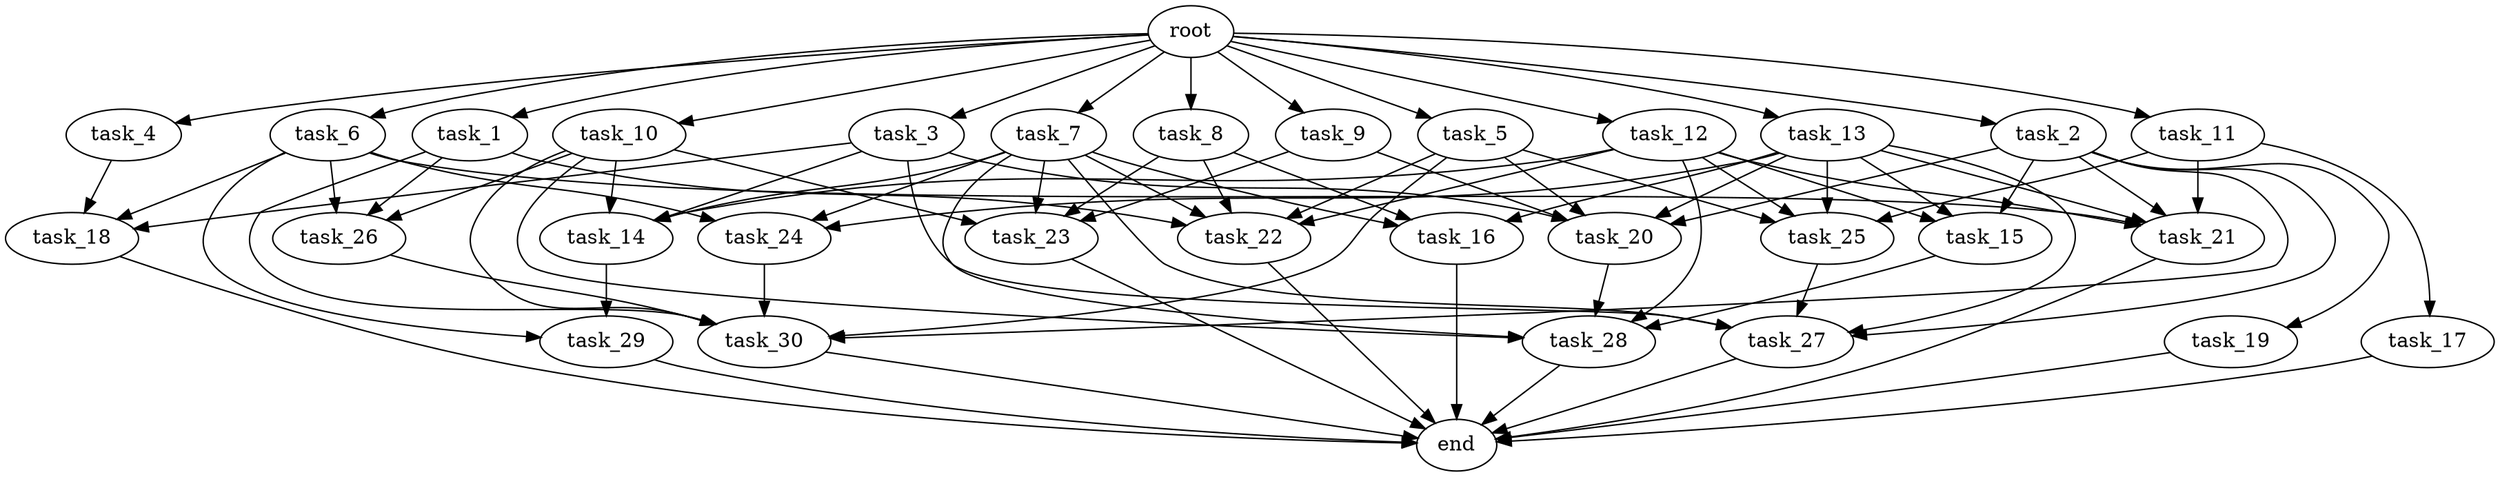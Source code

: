digraph G {
  root [size="0.000000e+00"];
  task_1 [size="3.733848e+10"];
  task_2 [size="9.369344e+10"];
  task_3 [size="5.231687e+10"];
  task_4 [size="8.193790e+10"];
  task_5 [size="2.191495e+10"];
  task_6 [size="3.511992e+10"];
  task_7 [size="4.080576e+10"];
  task_8 [size="7.515904e+10"];
  task_9 [size="1.065160e+10"];
  task_10 [size="6.405053e+10"];
  task_11 [size="4.537087e+10"];
  task_12 [size="8.343658e+10"];
  task_13 [size="8.952448e+10"];
  task_14 [size="1.884123e+10"];
  task_15 [size="6.960605e+07"];
  task_16 [size="7.936146e+10"];
  task_17 [size="5.045606e+10"];
  task_18 [size="1.078901e+10"];
  task_19 [size="1.444411e+10"];
  task_20 [size="7.229945e+09"];
  task_21 [size="9.501156e+10"];
  task_22 [size="2.419092e+10"];
  task_23 [size="4.061793e+10"];
  task_24 [size="8.252494e+10"];
  task_25 [size="5.420127e+10"];
  task_26 [size="9.667757e+09"];
  task_27 [size="8.145129e+10"];
  task_28 [size="2.360326e+09"];
  task_29 [size="3.119433e+09"];
  task_30 [size="1.211634e+10"];
  end [size="0.000000e+00"];

  root -> task_1 [size="1.000000e-12"];
  root -> task_2 [size="1.000000e-12"];
  root -> task_3 [size="1.000000e-12"];
  root -> task_4 [size="1.000000e-12"];
  root -> task_5 [size="1.000000e-12"];
  root -> task_6 [size="1.000000e-12"];
  root -> task_7 [size="1.000000e-12"];
  root -> task_8 [size="1.000000e-12"];
  root -> task_9 [size="1.000000e-12"];
  root -> task_10 [size="1.000000e-12"];
  root -> task_11 [size="1.000000e-12"];
  root -> task_12 [size="1.000000e-12"];
  root -> task_13 [size="1.000000e-12"];
  task_1 -> task_22 [size="4.838183e+07"];
  task_1 -> task_26 [size="3.222586e+07"];
  task_1 -> task_30 [size="2.019390e+07"];
  task_2 -> task_15 [size="2.320202e+05"];
  task_2 -> task_19 [size="1.444411e+08"];
  task_2 -> task_20 [size="1.445989e+07"];
  task_2 -> task_21 [size="1.900231e+08"];
  task_2 -> task_27 [size="1.629026e+08"];
  task_2 -> task_30 [size="2.019390e+07"];
  task_3 -> task_14 [size="4.710307e+07"];
  task_3 -> task_18 [size="3.596336e+07"];
  task_3 -> task_20 [size="1.445989e+07"];
  task_3 -> task_27 [size="1.629026e+08"];
  task_4 -> task_18 [size="3.596336e+07"];
  task_5 -> task_20 [size="1.445989e+07"];
  task_5 -> task_22 [size="4.838183e+07"];
  task_5 -> task_25 [size="1.355032e+08"];
  task_5 -> task_30 [size="2.019390e+07"];
  task_6 -> task_18 [size="3.596336e+07"];
  task_6 -> task_21 [size="1.900231e+08"];
  task_6 -> task_24 [size="2.750831e+08"];
  task_6 -> task_26 [size="3.222586e+07"];
  task_6 -> task_29 [size="1.559717e+07"];
  task_7 -> task_14 [size="4.710307e+07"];
  task_7 -> task_16 [size="2.645382e+08"];
  task_7 -> task_22 [size="4.838183e+07"];
  task_7 -> task_23 [size="1.015448e+08"];
  task_7 -> task_24 [size="2.750831e+08"];
  task_7 -> task_27 [size="1.629026e+08"];
  task_7 -> task_28 [size="4.720653e+06"];
  task_8 -> task_16 [size="2.645382e+08"];
  task_8 -> task_22 [size="4.838183e+07"];
  task_8 -> task_23 [size="1.015448e+08"];
  task_9 -> task_20 [size="1.445989e+07"];
  task_9 -> task_23 [size="1.015448e+08"];
  task_10 -> task_14 [size="4.710307e+07"];
  task_10 -> task_23 [size="1.015448e+08"];
  task_10 -> task_26 [size="3.222586e+07"];
  task_10 -> task_28 [size="4.720653e+06"];
  task_10 -> task_30 [size="2.019390e+07"];
  task_11 -> task_17 [size="5.045606e+08"];
  task_11 -> task_21 [size="1.900231e+08"];
  task_11 -> task_25 [size="1.355032e+08"];
  task_12 -> task_14 [size="4.710307e+07"];
  task_12 -> task_15 [size="2.320202e+05"];
  task_12 -> task_21 [size="1.900231e+08"];
  task_12 -> task_22 [size="4.838183e+07"];
  task_12 -> task_25 [size="1.355032e+08"];
  task_12 -> task_28 [size="4.720653e+06"];
  task_13 -> task_15 [size="2.320202e+05"];
  task_13 -> task_16 [size="2.645382e+08"];
  task_13 -> task_20 [size="1.445989e+07"];
  task_13 -> task_21 [size="1.900231e+08"];
  task_13 -> task_24 [size="2.750831e+08"];
  task_13 -> task_25 [size="1.355032e+08"];
  task_13 -> task_27 [size="1.629026e+08"];
  task_14 -> task_29 [size="1.559717e+07"];
  task_15 -> task_28 [size="4.720653e+06"];
  task_16 -> end [size="1.000000e-12"];
  task_17 -> end [size="1.000000e-12"];
  task_18 -> end [size="1.000000e-12"];
  task_19 -> end [size="1.000000e-12"];
  task_20 -> task_28 [size="4.720653e+06"];
  task_21 -> end [size="1.000000e-12"];
  task_22 -> end [size="1.000000e-12"];
  task_23 -> end [size="1.000000e-12"];
  task_24 -> task_30 [size="2.019390e+07"];
  task_25 -> task_27 [size="1.629026e+08"];
  task_26 -> task_30 [size="2.019390e+07"];
  task_27 -> end [size="1.000000e-12"];
  task_28 -> end [size="1.000000e-12"];
  task_29 -> end [size="1.000000e-12"];
  task_30 -> end [size="1.000000e-12"];
}
